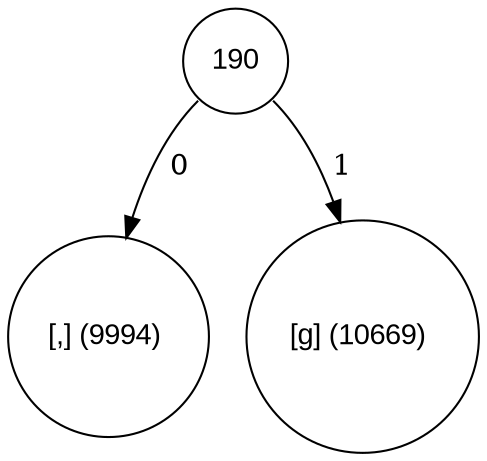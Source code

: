 digraph tree {
	node [fontname="Arial", shape="circle", width=0.5]; 

190:sw -> 44 [label = " 0"]; 
44 [label = "[,] (9994) "]; 
190:se -> 103 [label = " 1"]; 
103 [label = "[g] (10669) "]; 
}
